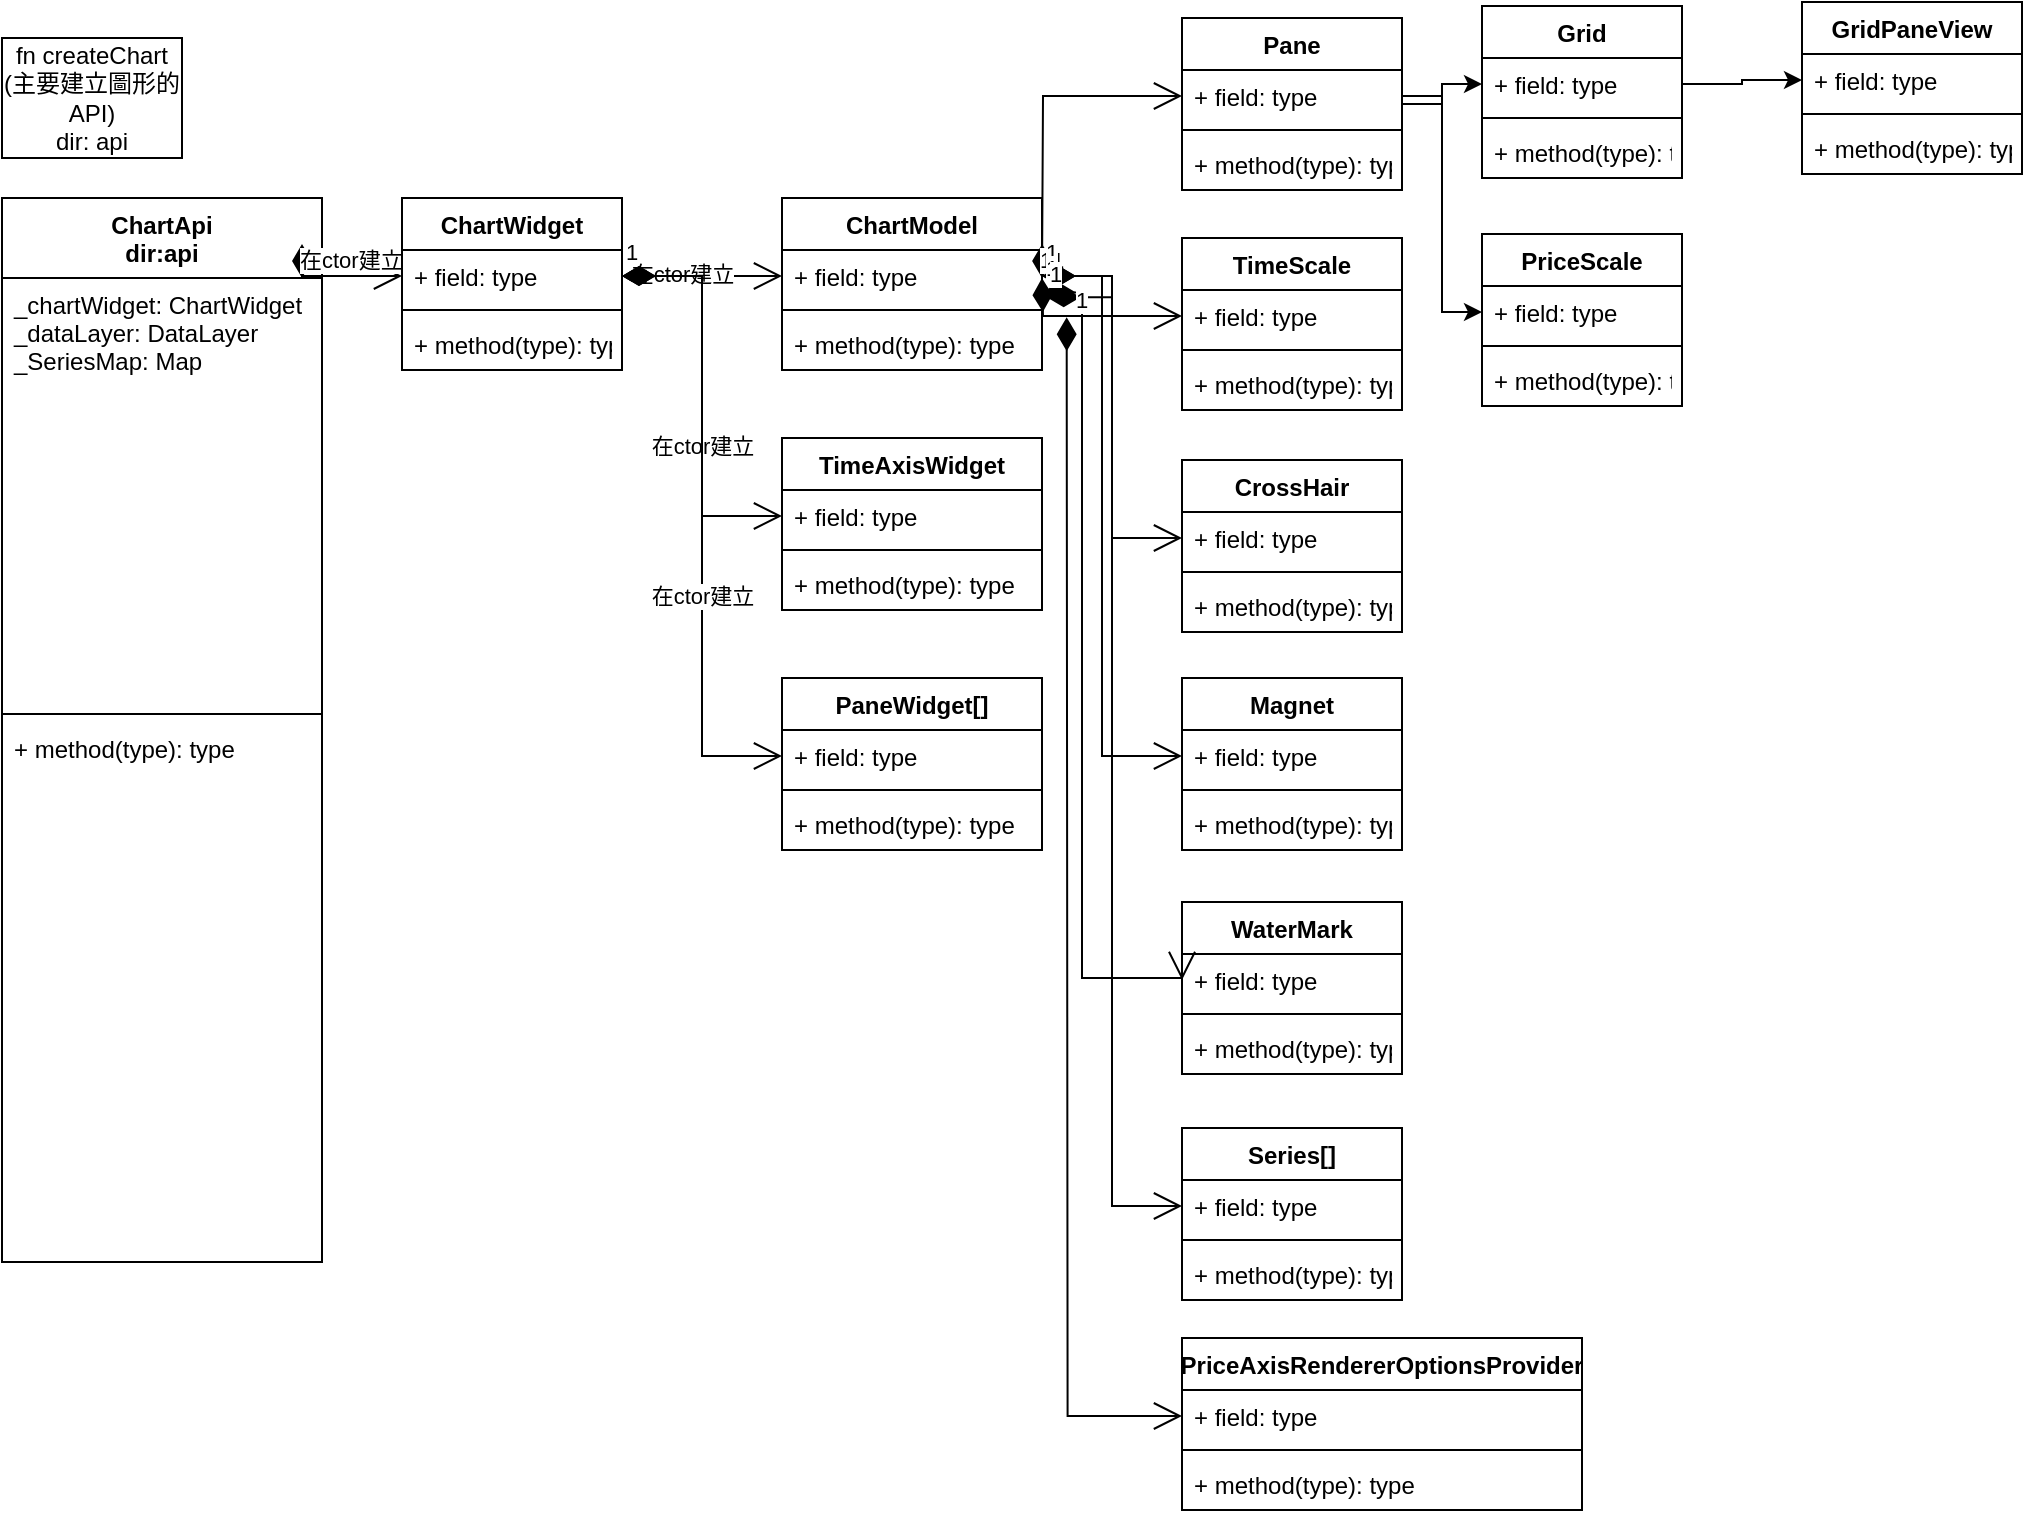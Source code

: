 <mxfile version="17.4.2" type="device"><diagram id="wX4hpLJuxKX2fFAmijnq" name="第1頁"><mxGraphModel dx="782" dy="539" grid="1" gridSize="10" guides="1" tooltips="1" connect="1" arrows="1" fold="1" page="1" pageScale="1" pageWidth="1169" pageHeight="827" math="0" shadow="0"><root><mxCell id="0"/><mxCell id="1" parent="0"/><mxCell id="rT1JqfNUoNxOcF4Sjbw8-1" value="fn createChart&lt;br&gt;(主要建立圖形的API)&lt;br&gt;dir: api" style="rounded=0;whiteSpace=wrap;html=1;" parent="1" vertex="1"><mxGeometry x="10" y="40" width="90" height="60" as="geometry"/></mxCell><mxCell id="rT1JqfNUoNxOcF4Sjbw8-2" value="ChartApi&#10;dir:api" style="swimlane;fontStyle=1;align=center;verticalAlign=top;childLayout=stackLayout;horizontal=1;startSize=40;horizontalStack=0;resizeParent=1;resizeParentMax=0;resizeLast=0;collapsible=1;marginBottom=0;" parent="1" vertex="1"><mxGeometry x="10" y="120" width="160" height="532" as="geometry"/></mxCell><mxCell id="rT1JqfNUoNxOcF4Sjbw8-13" value="在ctor建立" style="endArrow=open;html=1;endSize=12;startArrow=diamondThin;startSize=14;startFill=1;edgeStyle=orthogonalEdgeStyle;align=left;verticalAlign=bottom;rounded=0;entryX=0;entryY=0.5;entryDx=0;entryDy=0;" parent="rT1JqfNUoNxOcF4Sjbw8-2" target="rT1JqfNUoNxOcF4Sjbw8-7" edge="1"><mxGeometry x="-1" y="3" relative="1" as="geometry"><mxPoint x="150" y="40" as="sourcePoint"/><mxPoint x="310" y="40" as="targetPoint"/><Array as="points"><mxPoint x="150" y="39"/></Array></mxGeometry></mxCell><mxCell id="rT1JqfNUoNxOcF4Sjbw8-3" value="_chartWidget: ChartWidget&#10;_dataLayer: DataLayer&#10;_SeriesMap: Map" style="text;strokeColor=none;fillColor=none;align=left;verticalAlign=top;spacingLeft=4;spacingRight=4;overflow=hidden;rotatable=0;points=[[0,0.5],[1,0.5]];portConstraint=eastwest;" parent="rT1JqfNUoNxOcF4Sjbw8-2" vertex="1"><mxGeometry y="40" width="160" height="214" as="geometry"/></mxCell><mxCell id="rT1JqfNUoNxOcF4Sjbw8-4" value="" style="line;strokeWidth=1;fillColor=none;align=left;verticalAlign=middle;spacingTop=-1;spacingLeft=3;spacingRight=3;rotatable=0;labelPosition=right;points=[];portConstraint=eastwest;" parent="rT1JqfNUoNxOcF4Sjbw8-2" vertex="1"><mxGeometry y="254" width="160" height="8" as="geometry"/></mxCell><mxCell id="rT1JqfNUoNxOcF4Sjbw8-5" value="+ method(type): type" style="text;strokeColor=none;fillColor=none;align=left;verticalAlign=top;spacingLeft=4;spacingRight=4;overflow=hidden;rotatable=0;points=[[0,0.5],[1,0.5]];portConstraint=eastwest;" parent="rT1JqfNUoNxOcF4Sjbw8-2" vertex="1"><mxGeometry y="262" width="160" height="270" as="geometry"/></mxCell><mxCell id="rT1JqfNUoNxOcF4Sjbw8-6" value="ChartWidget" style="swimlane;fontStyle=1;align=center;verticalAlign=top;childLayout=stackLayout;horizontal=1;startSize=26;horizontalStack=0;resizeParent=1;resizeParentMax=0;resizeLast=0;collapsible=1;marginBottom=0;" parent="1" vertex="1"><mxGeometry x="210" y="120" width="110" height="86" as="geometry"/></mxCell><mxCell id="rT1JqfNUoNxOcF4Sjbw8-7" value="+ field: type" style="text;strokeColor=none;fillColor=none;align=left;verticalAlign=top;spacingLeft=4;spacingRight=4;overflow=hidden;rotatable=0;points=[[0,0.5],[1,0.5]];portConstraint=eastwest;" parent="rT1JqfNUoNxOcF4Sjbw8-6" vertex="1"><mxGeometry y="26" width="110" height="26" as="geometry"/></mxCell><mxCell id="rT1JqfNUoNxOcF4Sjbw8-8" value="" style="line;strokeWidth=1;fillColor=none;align=left;verticalAlign=middle;spacingTop=-1;spacingLeft=3;spacingRight=3;rotatable=0;labelPosition=right;points=[];portConstraint=eastwest;" parent="rT1JqfNUoNxOcF4Sjbw8-6" vertex="1"><mxGeometry y="52" width="110" height="8" as="geometry"/></mxCell><mxCell id="rT1JqfNUoNxOcF4Sjbw8-9" value="+ method(type): type" style="text;strokeColor=none;fillColor=none;align=left;verticalAlign=top;spacingLeft=4;spacingRight=4;overflow=hidden;rotatable=0;points=[[0,0.5],[1,0.5]];portConstraint=eastwest;" parent="rT1JqfNUoNxOcF4Sjbw8-6" vertex="1"><mxGeometry y="60" width="110" height="26" as="geometry"/></mxCell><mxCell id="rT1JqfNUoNxOcF4Sjbw8-15" value="ChartModel" style="swimlane;fontStyle=1;align=center;verticalAlign=top;childLayout=stackLayout;horizontal=1;startSize=26;horizontalStack=0;resizeParent=1;resizeParentMax=0;resizeLast=0;collapsible=1;marginBottom=0;" parent="1" vertex="1"><mxGeometry x="400" y="120" width="130" height="86" as="geometry"/></mxCell><mxCell id="rT1JqfNUoNxOcF4Sjbw8-16" value="+ field: type" style="text;strokeColor=none;fillColor=none;align=left;verticalAlign=top;spacingLeft=4;spacingRight=4;overflow=hidden;rotatable=0;points=[[0,0.5],[1,0.5]];portConstraint=eastwest;" parent="rT1JqfNUoNxOcF4Sjbw8-15" vertex="1"><mxGeometry y="26" width="130" height="26" as="geometry"/></mxCell><mxCell id="rT1JqfNUoNxOcF4Sjbw8-17" value="" style="line;strokeWidth=1;fillColor=none;align=left;verticalAlign=middle;spacingTop=-1;spacingLeft=3;spacingRight=3;rotatable=0;labelPosition=right;points=[];portConstraint=eastwest;" parent="rT1JqfNUoNxOcF4Sjbw8-15" vertex="1"><mxGeometry y="52" width="130" height="8" as="geometry"/></mxCell><mxCell id="rT1JqfNUoNxOcF4Sjbw8-18" value="+ method(type): type" style="text;strokeColor=none;fillColor=none;align=left;verticalAlign=top;spacingLeft=4;spacingRight=4;overflow=hidden;rotatable=0;points=[[0,0.5],[1,0.5]];portConstraint=eastwest;" parent="rT1JqfNUoNxOcF4Sjbw8-15" vertex="1"><mxGeometry y="60" width="130" height="26" as="geometry"/></mxCell><mxCell id="rT1JqfNUoNxOcF4Sjbw8-23" value="1" style="endArrow=open;html=1;endSize=12;startArrow=diamondThin;startSize=14;startFill=1;edgeStyle=orthogonalEdgeStyle;align=left;verticalAlign=bottom;rounded=0;exitX=1;exitY=0.5;exitDx=0;exitDy=0;" parent="1" source="rT1JqfNUoNxOcF4Sjbw8-7" target="rT1JqfNUoNxOcF4Sjbw8-16" edge="1"><mxGeometry x="-1" y="3" relative="1" as="geometry"><mxPoint x="300" y="300" as="sourcePoint"/><mxPoint x="400" y="159" as="targetPoint"/></mxGeometry></mxCell><mxCell id="rT1JqfNUoNxOcF4Sjbw8-24" value="在ctor建立" style="edgeLabel;html=1;align=center;verticalAlign=middle;resizable=0;points=[];" parent="rT1JqfNUoNxOcF4Sjbw8-23" vertex="1" connectable="0"><mxGeometry x="-0.255" y="1" relative="1" as="geometry"><mxPoint as="offset"/></mxGeometry></mxCell><mxCell id="rT1JqfNUoNxOcF4Sjbw8-25" value="TimeAxisWidget" style="swimlane;fontStyle=1;align=center;verticalAlign=top;childLayout=stackLayout;horizontal=1;startSize=26;horizontalStack=0;resizeParent=1;resizeParentMax=0;resizeLast=0;collapsible=1;marginBottom=0;" parent="1" vertex="1"><mxGeometry x="400" y="240" width="130" height="86" as="geometry"/></mxCell><mxCell id="rT1JqfNUoNxOcF4Sjbw8-26" value="+ field: type" style="text;strokeColor=none;fillColor=none;align=left;verticalAlign=top;spacingLeft=4;spacingRight=4;overflow=hidden;rotatable=0;points=[[0,0.5],[1,0.5]];portConstraint=eastwest;" parent="rT1JqfNUoNxOcF4Sjbw8-25" vertex="1"><mxGeometry y="26" width="130" height="26" as="geometry"/></mxCell><mxCell id="rT1JqfNUoNxOcF4Sjbw8-27" value="" style="line;strokeWidth=1;fillColor=none;align=left;verticalAlign=middle;spacingTop=-1;spacingLeft=3;spacingRight=3;rotatable=0;labelPosition=right;points=[];portConstraint=eastwest;" parent="rT1JqfNUoNxOcF4Sjbw8-25" vertex="1"><mxGeometry y="52" width="130" height="8" as="geometry"/></mxCell><mxCell id="rT1JqfNUoNxOcF4Sjbw8-28" value="+ method(type): type" style="text;strokeColor=none;fillColor=none;align=left;verticalAlign=top;spacingLeft=4;spacingRight=4;overflow=hidden;rotatable=0;points=[[0,0.5],[1,0.5]];portConstraint=eastwest;" parent="rT1JqfNUoNxOcF4Sjbw8-25" vertex="1"><mxGeometry y="60" width="130" height="26" as="geometry"/></mxCell><mxCell id="rT1JqfNUoNxOcF4Sjbw8-29" value="1" style="endArrow=open;html=1;endSize=12;startArrow=diamondThin;startSize=14;startFill=1;edgeStyle=orthogonalEdgeStyle;align=left;verticalAlign=bottom;rounded=0;entryX=0;entryY=0.5;entryDx=0;entryDy=0;exitX=1;exitY=0.5;exitDx=0;exitDy=0;" parent="1" source="rT1JqfNUoNxOcF4Sjbw8-7" target="rT1JqfNUoNxOcF4Sjbw8-26" edge="1"><mxGeometry x="-1" y="3" relative="1" as="geometry"><mxPoint x="250" y="290" as="sourcePoint"/><mxPoint x="410" y="290" as="targetPoint"/></mxGeometry></mxCell><mxCell id="rT1JqfNUoNxOcF4Sjbw8-30" value="在ctor建立" style="edgeLabel;html=1;align=center;verticalAlign=middle;resizable=0;points=[];" parent="rT1JqfNUoNxOcF4Sjbw8-29" vertex="1" connectable="0"><mxGeometry x="0.25" relative="1" as="geometry"><mxPoint as="offset"/></mxGeometry></mxCell><mxCell id="rT1JqfNUoNxOcF4Sjbw8-31" value="PaneWidget[]" style="swimlane;fontStyle=1;align=center;verticalAlign=top;childLayout=stackLayout;horizontal=1;startSize=26;horizontalStack=0;resizeParent=1;resizeParentMax=0;resizeLast=0;collapsible=1;marginBottom=0;" parent="1" vertex="1"><mxGeometry x="400" y="360" width="130" height="86" as="geometry"/></mxCell><mxCell id="rT1JqfNUoNxOcF4Sjbw8-32" value="+ field: type" style="text;strokeColor=none;fillColor=none;align=left;verticalAlign=top;spacingLeft=4;spacingRight=4;overflow=hidden;rotatable=0;points=[[0,0.5],[1,0.5]];portConstraint=eastwest;" parent="rT1JqfNUoNxOcF4Sjbw8-31" vertex="1"><mxGeometry y="26" width="130" height="26" as="geometry"/></mxCell><mxCell id="rT1JqfNUoNxOcF4Sjbw8-33" value="" style="line;strokeWidth=1;fillColor=none;align=left;verticalAlign=middle;spacingTop=-1;spacingLeft=3;spacingRight=3;rotatable=0;labelPosition=right;points=[];portConstraint=eastwest;" parent="rT1JqfNUoNxOcF4Sjbw8-31" vertex="1"><mxGeometry y="52" width="130" height="8" as="geometry"/></mxCell><mxCell id="rT1JqfNUoNxOcF4Sjbw8-34" value="+ method(type): type" style="text;strokeColor=none;fillColor=none;align=left;verticalAlign=top;spacingLeft=4;spacingRight=4;overflow=hidden;rotatable=0;points=[[0,0.5],[1,0.5]];portConstraint=eastwest;" parent="rT1JqfNUoNxOcF4Sjbw8-31" vertex="1"><mxGeometry y="60" width="130" height="26" as="geometry"/></mxCell><mxCell id="rT1JqfNUoNxOcF4Sjbw8-36" value="1" style="endArrow=open;html=1;endSize=12;startArrow=diamondThin;startSize=14;startFill=1;edgeStyle=orthogonalEdgeStyle;align=left;verticalAlign=bottom;rounded=0;entryX=0;entryY=0.5;entryDx=0;entryDy=0;exitX=1;exitY=0.5;exitDx=0;exitDy=0;" parent="1" source="rT1JqfNUoNxOcF4Sjbw8-7" target="rT1JqfNUoNxOcF4Sjbw8-32" edge="1"><mxGeometry x="-1" y="3" relative="1" as="geometry"><mxPoint x="330" y="169" as="sourcePoint"/><mxPoint x="410" y="289" as="targetPoint"/></mxGeometry></mxCell><mxCell id="rT1JqfNUoNxOcF4Sjbw8-37" value="在ctor建立" style="edgeLabel;html=1;align=center;verticalAlign=middle;resizable=0;points=[];" parent="rT1JqfNUoNxOcF4Sjbw8-36" vertex="1" connectable="0"><mxGeometry x="0.25" relative="1" as="geometry"><mxPoint as="offset"/></mxGeometry></mxCell><mxCell id="9ZNfrQ0aLIM0Vaa7rrY8-13" style="edgeStyle=orthogonalEdgeStyle;rounded=0;orthogonalLoop=1;jettySize=auto;html=1;entryX=0;entryY=0.5;entryDx=0;entryDy=0;" parent="1" source="k23YChKRUYtq7z4PRbTY-1" target="9ZNfrQ0aLIM0Vaa7rrY8-8" edge="1"><mxGeometry relative="1" as="geometry"/></mxCell><mxCell id="k23YChKRUYtq7z4PRbTY-1" value="Pane" style="swimlane;fontStyle=1;align=center;verticalAlign=top;childLayout=stackLayout;horizontal=1;startSize=26;horizontalStack=0;resizeParent=1;resizeParentMax=0;resizeLast=0;collapsible=1;marginBottom=0;" parent="1" vertex="1"><mxGeometry x="600" y="30" width="110" height="86" as="geometry"/></mxCell><mxCell id="k23YChKRUYtq7z4PRbTY-2" value="+ field: type" style="text;strokeColor=none;fillColor=none;align=left;verticalAlign=top;spacingLeft=4;spacingRight=4;overflow=hidden;rotatable=0;points=[[0,0.5],[1,0.5]];portConstraint=eastwest;" parent="k23YChKRUYtq7z4PRbTY-1" vertex="1"><mxGeometry y="26" width="110" height="26" as="geometry"/></mxCell><mxCell id="k23YChKRUYtq7z4PRbTY-3" value="" style="line;strokeWidth=1;fillColor=none;align=left;verticalAlign=middle;spacingTop=-1;spacingLeft=3;spacingRight=3;rotatable=0;labelPosition=right;points=[];portConstraint=eastwest;" parent="k23YChKRUYtq7z4PRbTY-1" vertex="1"><mxGeometry y="52" width="110" height="8" as="geometry"/></mxCell><mxCell id="k23YChKRUYtq7z4PRbTY-4" value="+ method(type): type" style="text;strokeColor=none;fillColor=none;align=left;verticalAlign=top;spacingLeft=4;spacingRight=4;overflow=hidden;rotatable=0;points=[[0,0.5],[1,0.5]];portConstraint=eastwest;" parent="k23YChKRUYtq7z4PRbTY-1" vertex="1"><mxGeometry y="60" width="110" height="26" as="geometry"/></mxCell><mxCell id="k23YChKRUYtq7z4PRbTY-5" value="TimeScale" style="swimlane;fontStyle=1;align=center;verticalAlign=top;childLayout=stackLayout;horizontal=1;startSize=26;horizontalStack=0;resizeParent=1;resizeParentMax=0;resizeLast=0;collapsible=1;marginBottom=0;" parent="1" vertex="1"><mxGeometry x="600" y="140" width="110" height="86" as="geometry"/></mxCell><mxCell id="k23YChKRUYtq7z4PRbTY-23" value="1" style="endArrow=open;html=1;endSize=12;startArrow=diamondThin;startSize=14;startFill=1;edgeStyle=orthogonalEdgeStyle;align=left;verticalAlign=bottom;rounded=0;entryX=0;entryY=0.5;entryDx=0;entryDy=0;" parent="k23YChKRUYtq7z4PRbTY-5" target="k23YChKRUYtq7z4PRbTY-6" edge="1"><mxGeometry x="-1" y="3" relative="1" as="geometry"><mxPoint x="-70" y="20" as="sourcePoint"/><mxPoint x="90" y="26" as="targetPoint"/></mxGeometry></mxCell><mxCell id="k23YChKRUYtq7z4PRbTY-6" value="+ field: type" style="text;strokeColor=none;fillColor=none;align=left;verticalAlign=top;spacingLeft=4;spacingRight=4;overflow=hidden;rotatable=0;points=[[0,0.5],[1,0.5]];portConstraint=eastwest;" parent="k23YChKRUYtq7z4PRbTY-5" vertex="1"><mxGeometry y="26" width="110" height="26" as="geometry"/></mxCell><mxCell id="k23YChKRUYtq7z4PRbTY-7" value="" style="line;strokeWidth=1;fillColor=none;align=left;verticalAlign=middle;spacingTop=-1;spacingLeft=3;spacingRight=3;rotatable=0;labelPosition=right;points=[];portConstraint=eastwest;" parent="k23YChKRUYtq7z4PRbTY-5" vertex="1"><mxGeometry y="52" width="110" height="8" as="geometry"/></mxCell><mxCell id="k23YChKRUYtq7z4PRbTY-8" value="+ method(type): type" style="text;strokeColor=none;fillColor=none;align=left;verticalAlign=top;spacingLeft=4;spacingRight=4;overflow=hidden;rotatable=0;points=[[0,0.5],[1,0.5]];portConstraint=eastwest;" parent="k23YChKRUYtq7z4PRbTY-5" vertex="1"><mxGeometry y="60" width="110" height="26" as="geometry"/></mxCell><mxCell id="k23YChKRUYtq7z4PRbTY-9" value="CrossHair" style="swimlane;fontStyle=1;align=center;verticalAlign=top;childLayout=stackLayout;horizontal=1;startSize=26;horizontalStack=0;resizeParent=1;resizeParentMax=0;resizeLast=0;collapsible=1;marginBottom=0;" parent="1" vertex="1"><mxGeometry x="600" y="251" width="110" height="86" as="geometry"/></mxCell><mxCell id="k23YChKRUYtq7z4PRbTY-10" value="+ field: type" style="text;strokeColor=none;fillColor=none;align=left;verticalAlign=top;spacingLeft=4;spacingRight=4;overflow=hidden;rotatable=0;points=[[0,0.5],[1,0.5]];portConstraint=eastwest;" parent="k23YChKRUYtq7z4PRbTY-9" vertex="1"><mxGeometry y="26" width="110" height="26" as="geometry"/></mxCell><mxCell id="k23YChKRUYtq7z4PRbTY-11" value="" style="line;strokeWidth=1;fillColor=none;align=left;verticalAlign=middle;spacingTop=-1;spacingLeft=3;spacingRight=3;rotatable=0;labelPosition=right;points=[];portConstraint=eastwest;" parent="k23YChKRUYtq7z4PRbTY-9" vertex="1"><mxGeometry y="52" width="110" height="8" as="geometry"/></mxCell><mxCell id="k23YChKRUYtq7z4PRbTY-12" value="+ method(type): type" style="text;strokeColor=none;fillColor=none;align=left;verticalAlign=top;spacingLeft=4;spacingRight=4;overflow=hidden;rotatable=0;points=[[0,0.5],[1,0.5]];portConstraint=eastwest;" parent="k23YChKRUYtq7z4PRbTY-9" vertex="1"><mxGeometry y="60" width="110" height="26" as="geometry"/></mxCell><mxCell id="k23YChKRUYtq7z4PRbTY-13" value="Magnet" style="swimlane;fontStyle=1;align=center;verticalAlign=top;childLayout=stackLayout;horizontal=1;startSize=26;horizontalStack=0;resizeParent=1;resizeParentMax=0;resizeLast=0;collapsible=1;marginBottom=0;" parent="1" vertex="1"><mxGeometry x="600" y="360" width="110" height="86" as="geometry"/></mxCell><mxCell id="k23YChKRUYtq7z4PRbTY-14" value="+ field: type" style="text;strokeColor=none;fillColor=none;align=left;verticalAlign=top;spacingLeft=4;spacingRight=4;overflow=hidden;rotatable=0;points=[[0,0.5],[1,0.5]];portConstraint=eastwest;" parent="k23YChKRUYtq7z4PRbTY-13" vertex="1"><mxGeometry y="26" width="110" height="26" as="geometry"/></mxCell><mxCell id="k23YChKRUYtq7z4PRbTY-15" value="" style="line;strokeWidth=1;fillColor=none;align=left;verticalAlign=middle;spacingTop=-1;spacingLeft=3;spacingRight=3;rotatable=0;labelPosition=right;points=[];portConstraint=eastwest;" parent="k23YChKRUYtq7z4PRbTY-13" vertex="1"><mxGeometry y="52" width="110" height="8" as="geometry"/></mxCell><mxCell id="k23YChKRUYtq7z4PRbTY-16" value="+ method(type): type" style="text;strokeColor=none;fillColor=none;align=left;verticalAlign=top;spacingLeft=4;spacingRight=4;overflow=hidden;rotatable=0;points=[[0,0.5],[1,0.5]];portConstraint=eastwest;" parent="k23YChKRUYtq7z4PRbTY-13" vertex="1"><mxGeometry y="60" width="110" height="26" as="geometry"/></mxCell><mxCell id="k23YChKRUYtq7z4PRbTY-17" value="WaterMark" style="swimlane;fontStyle=1;align=center;verticalAlign=top;childLayout=stackLayout;horizontal=1;startSize=26;horizontalStack=0;resizeParent=1;resizeParentMax=0;resizeLast=0;collapsible=1;marginBottom=0;" parent="1" vertex="1"><mxGeometry x="600" y="472" width="110" height="86" as="geometry"/></mxCell><mxCell id="k23YChKRUYtq7z4PRbTY-18" value="+ field: type" style="text;strokeColor=none;fillColor=none;align=left;verticalAlign=top;spacingLeft=4;spacingRight=4;overflow=hidden;rotatable=0;points=[[0,0.5],[1,0.5]];portConstraint=eastwest;" parent="k23YChKRUYtq7z4PRbTY-17" vertex="1"><mxGeometry y="26" width="110" height="26" as="geometry"/></mxCell><mxCell id="k23YChKRUYtq7z4PRbTY-19" value="" style="line;strokeWidth=1;fillColor=none;align=left;verticalAlign=middle;spacingTop=-1;spacingLeft=3;spacingRight=3;rotatable=0;labelPosition=right;points=[];portConstraint=eastwest;" parent="k23YChKRUYtq7z4PRbTY-17" vertex="1"><mxGeometry y="52" width="110" height="8" as="geometry"/></mxCell><mxCell id="k23YChKRUYtq7z4PRbTY-20" value="+ method(type): type" style="text;strokeColor=none;fillColor=none;align=left;verticalAlign=top;spacingLeft=4;spacingRight=4;overflow=hidden;rotatable=0;points=[[0,0.5],[1,0.5]];portConstraint=eastwest;" parent="k23YChKRUYtq7z4PRbTY-17" vertex="1"><mxGeometry y="60" width="110" height="26" as="geometry"/></mxCell><mxCell id="k23YChKRUYtq7z4PRbTY-22" value="1" style="endArrow=open;html=1;endSize=12;startArrow=diamondThin;startSize=14;startFill=1;edgeStyle=orthogonalEdgeStyle;align=left;verticalAlign=bottom;rounded=0;entryX=0;entryY=0.5;entryDx=0;entryDy=0;" parent="1" target="k23YChKRUYtq7z4PRbTY-2" edge="1"><mxGeometry x="-1" y="3" relative="1" as="geometry"><mxPoint x="530" y="160" as="sourcePoint"/><mxPoint x="690" y="160" as="targetPoint"/></mxGeometry></mxCell><mxCell id="k23YChKRUYtq7z4PRbTY-24" value="1" style="endArrow=open;html=1;endSize=12;startArrow=diamondThin;startSize=14;startFill=1;edgeStyle=orthogonalEdgeStyle;align=left;verticalAlign=bottom;rounded=0;entryX=0;entryY=0.5;entryDx=0;entryDy=0;" parent="1" source="rT1JqfNUoNxOcF4Sjbw8-16" target="k23YChKRUYtq7z4PRbTY-10" edge="1"><mxGeometry x="-1" y="3" relative="1" as="geometry"><mxPoint x="550" y="210" as="sourcePoint"/><mxPoint x="710" y="210" as="targetPoint"/></mxGeometry></mxCell><mxCell id="k23YChKRUYtq7z4PRbTY-25" value="1" style="endArrow=open;html=1;endSize=12;startArrow=diamondThin;startSize=14;startFill=1;edgeStyle=orthogonalEdgeStyle;align=left;verticalAlign=bottom;rounded=0;exitX=1;exitY=0.5;exitDx=0;exitDy=0;entryX=0;entryY=0.5;entryDx=0;entryDy=0;" parent="1" source="rT1JqfNUoNxOcF4Sjbw8-16" target="k23YChKRUYtq7z4PRbTY-14" edge="1"><mxGeometry x="-1" y="3" relative="1" as="geometry"><mxPoint x="510" y="480" as="sourcePoint"/><mxPoint x="670" y="480" as="targetPoint"/><Array as="points"><mxPoint x="560" y="159"/><mxPoint x="560" y="399"/></Array></mxGeometry></mxCell><mxCell id="k23YChKRUYtq7z4PRbTY-26" value="1" style="endArrow=open;html=1;endSize=12;startArrow=diamondThin;startSize=14;startFill=1;edgeStyle=orthogonalEdgeStyle;align=left;verticalAlign=bottom;rounded=0;exitX=1;exitY=0.815;exitDx=0;exitDy=0;exitPerimeter=0;entryX=0;entryY=0.5;entryDx=0;entryDy=0;" parent="1" source="rT1JqfNUoNxOcF4Sjbw8-16" target="k23YChKRUYtq7z4PRbTY-18" edge="1"><mxGeometry x="-1" y="3" relative="1" as="geometry"><mxPoint x="500" y="520" as="sourcePoint"/><mxPoint x="590" y="510" as="targetPoint"/><Array as="points"><mxPoint x="550" y="167"/><mxPoint x="550" y="510"/></Array></mxGeometry></mxCell><mxCell id="k23YChKRUYtq7z4PRbTY-27" value="Series[]" style="swimlane;fontStyle=1;align=center;verticalAlign=top;childLayout=stackLayout;horizontal=1;startSize=26;horizontalStack=0;resizeParent=1;resizeParentMax=0;resizeLast=0;collapsible=1;marginBottom=0;" parent="1" vertex="1"><mxGeometry x="600" y="585" width="110" height="86" as="geometry"/></mxCell><mxCell id="k23YChKRUYtq7z4PRbTY-28" value="+ field: type" style="text;strokeColor=none;fillColor=none;align=left;verticalAlign=top;spacingLeft=4;spacingRight=4;overflow=hidden;rotatable=0;points=[[0,0.5],[1,0.5]];portConstraint=eastwest;" parent="k23YChKRUYtq7z4PRbTY-27" vertex="1"><mxGeometry y="26" width="110" height="26" as="geometry"/></mxCell><mxCell id="k23YChKRUYtq7z4PRbTY-29" value="" style="line;strokeWidth=1;fillColor=none;align=left;verticalAlign=middle;spacingTop=-1;spacingLeft=3;spacingRight=3;rotatable=0;labelPosition=right;points=[];portConstraint=eastwest;" parent="k23YChKRUYtq7z4PRbTY-27" vertex="1"><mxGeometry y="52" width="110" height="8" as="geometry"/></mxCell><mxCell id="k23YChKRUYtq7z4PRbTY-30" value="+ method(type): type" style="text;strokeColor=none;fillColor=none;align=left;verticalAlign=top;spacingLeft=4;spacingRight=4;overflow=hidden;rotatable=0;points=[[0,0.5],[1,0.5]];portConstraint=eastwest;" parent="k23YChKRUYtq7z4PRbTY-27" vertex="1"><mxGeometry y="60" width="110" height="26" as="geometry"/></mxCell><mxCell id="k23YChKRUYtq7z4PRbTY-31" value="1" style="endArrow=open;html=1;endSize=12;startArrow=diamondThin;startSize=14;startFill=1;edgeStyle=orthogonalEdgeStyle;align=left;verticalAlign=bottom;rounded=0;exitX=1.018;exitY=0.908;exitDx=0;exitDy=0;exitPerimeter=0;entryX=0;entryY=0.5;entryDx=0;entryDy=0;" parent="1" source="rT1JqfNUoNxOcF4Sjbw8-16" target="k23YChKRUYtq7z4PRbTY-28" edge="1"><mxGeometry x="-1" y="3" relative="1" as="geometry"><mxPoint x="460" y="640" as="sourcePoint"/><mxPoint x="620" y="640" as="targetPoint"/></mxGeometry></mxCell><mxCell id="9ZNfrQ0aLIM0Vaa7rrY8-1" value="PriceAxisRendererOptionsProvider" style="swimlane;fontStyle=1;align=center;verticalAlign=top;childLayout=stackLayout;horizontal=1;startSize=26;horizontalStack=0;resizeParent=1;resizeParentMax=0;resizeLast=0;collapsible=1;marginBottom=0;" parent="1" vertex="1"><mxGeometry x="600" y="690" width="200" height="86" as="geometry"/></mxCell><mxCell id="9ZNfrQ0aLIM0Vaa7rrY8-2" value="+ field: type" style="text;strokeColor=none;fillColor=none;align=left;verticalAlign=top;spacingLeft=4;spacingRight=4;overflow=hidden;rotatable=0;points=[[0,0.5],[1,0.5]];portConstraint=eastwest;" parent="9ZNfrQ0aLIM0Vaa7rrY8-1" vertex="1"><mxGeometry y="26" width="200" height="26" as="geometry"/></mxCell><mxCell id="9ZNfrQ0aLIM0Vaa7rrY8-3" value="" style="line;strokeWidth=1;fillColor=none;align=left;verticalAlign=middle;spacingTop=-1;spacingLeft=3;spacingRight=3;rotatable=0;labelPosition=right;points=[];portConstraint=eastwest;" parent="9ZNfrQ0aLIM0Vaa7rrY8-1" vertex="1"><mxGeometry y="52" width="200" height="8" as="geometry"/></mxCell><mxCell id="9ZNfrQ0aLIM0Vaa7rrY8-4" value="+ method(type): type" style="text;strokeColor=none;fillColor=none;align=left;verticalAlign=top;spacingLeft=4;spacingRight=4;overflow=hidden;rotatable=0;points=[[0,0.5],[1,0.5]];portConstraint=eastwest;" parent="9ZNfrQ0aLIM0Vaa7rrY8-1" vertex="1"><mxGeometry y="60" width="200" height="26" as="geometry"/></mxCell><mxCell id="9ZNfrQ0aLIM0Vaa7rrY8-6" value="1" style="endArrow=open;html=1;endSize=12;startArrow=diamondThin;startSize=14;startFill=1;edgeStyle=orthogonalEdgeStyle;align=left;verticalAlign=bottom;rounded=0;exitX=1.018;exitY=0.908;exitDx=0;exitDy=0;exitPerimeter=0;entryX=0;entryY=0.5;entryDx=0;entryDy=0;" parent="1" target="9ZNfrQ0aLIM0Vaa7rrY8-2" edge="1"><mxGeometry x="-1" y="3" relative="1" as="geometry"><mxPoint x="542.34" y="179.608" as="sourcePoint"/><mxPoint x="610" y="634" as="targetPoint"/></mxGeometry></mxCell><mxCell id="9ZNfrQ0aLIM0Vaa7rrY8-7" value="Grid" style="swimlane;fontStyle=1;align=center;verticalAlign=top;childLayout=stackLayout;horizontal=1;startSize=26;horizontalStack=0;resizeParent=1;resizeParentMax=0;resizeLast=0;collapsible=1;marginBottom=0;" parent="1" vertex="1"><mxGeometry x="750" y="24" width="100" height="86" as="geometry"/></mxCell><mxCell id="9ZNfrQ0aLIM0Vaa7rrY8-8" value="+ field: type" style="text;strokeColor=none;fillColor=none;align=left;verticalAlign=top;spacingLeft=4;spacingRight=4;overflow=hidden;rotatable=0;points=[[0,0.5],[1,0.5]];portConstraint=eastwest;" parent="9ZNfrQ0aLIM0Vaa7rrY8-7" vertex="1"><mxGeometry y="26" width="100" height="26" as="geometry"/></mxCell><mxCell id="9ZNfrQ0aLIM0Vaa7rrY8-9" value="" style="line;strokeWidth=1;fillColor=none;align=left;verticalAlign=middle;spacingTop=-1;spacingLeft=3;spacingRight=3;rotatable=0;labelPosition=right;points=[];portConstraint=eastwest;" parent="9ZNfrQ0aLIM0Vaa7rrY8-7" vertex="1"><mxGeometry y="52" width="100" height="8" as="geometry"/></mxCell><mxCell id="9ZNfrQ0aLIM0Vaa7rrY8-10" value="+ method(type): type" style="text;strokeColor=none;fillColor=none;align=left;verticalAlign=top;spacingLeft=4;spacingRight=4;overflow=hidden;rotatable=0;points=[[0,0.5],[1,0.5]];portConstraint=eastwest;" parent="9ZNfrQ0aLIM0Vaa7rrY8-7" vertex="1"><mxGeometry y="60" width="100" height="26" as="geometry"/></mxCell><mxCell id="9ZNfrQ0aLIM0Vaa7rrY8-14" value="GridPaneView" style="swimlane;fontStyle=1;align=center;verticalAlign=top;childLayout=stackLayout;horizontal=1;startSize=26;horizontalStack=0;resizeParent=1;resizeParentMax=0;resizeLast=0;collapsible=1;marginBottom=0;" parent="1" vertex="1"><mxGeometry x="910" y="22" width="110" height="86" as="geometry"/></mxCell><mxCell id="9ZNfrQ0aLIM0Vaa7rrY8-15" value="+ field: type" style="text;strokeColor=none;fillColor=none;align=left;verticalAlign=top;spacingLeft=4;spacingRight=4;overflow=hidden;rotatable=0;points=[[0,0.5],[1,0.5]];portConstraint=eastwest;" parent="9ZNfrQ0aLIM0Vaa7rrY8-14" vertex="1"><mxGeometry y="26" width="110" height="26" as="geometry"/></mxCell><mxCell id="9ZNfrQ0aLIM0Vaa7rrY8-16" value="" style="line;strokeWidth=1;fillColor=none;align=left;verticalAlign=middle;spacingTop=-1;spacingLeft=3;spacingRight=3;rotatable=0;labelPosition=right;points=[];portConstraint=eastwest;" parent="9ZNfrQ0aLIM0Vaa7rrY8-14" vertex="1"><mxGeometry y="52" width="110" height="8" as="geometry"/></mxCell><mxCell id="9ZNfrQ0aLIM0Vaa7rrY8-17" value="+ method(type): type" style="text;strokeColor=none;fillColor=none;align=left;verticalAlign=top;spacingLeft=4;spacingRight=4;overflow=hidden;rotatable=0;points=[[0,0.5],[1,0.5]];portConstraint=eastwest;" parent="9ZNfrQ0aLIM0Vaa7rrY8-14" vertex="1"><mxGeometry y="60" width="110" height="26" as="geometry"/></mxCell><mxCell id="9ZNfrQ0aLIM0Vaa7rrY8-18" style="edgeStyle=orthogonalEdgeStyle;rounded=0;orthogonalLoop=1;jettySize=auto;html=1;exitX=1;exitY=0.5;exitDx=0;exitDy=0;" parent="1" source="9ZNfrQ0aLIM0Vaa7rrY8-8" target="9ZNfrQ0aLIM0Vaa7rrY8-15" edge="1"><mxGeometry relative="1" as="geometry"/></mxCell><mxCell id="K0tDXF3xyoU0IcBj58wE-1" value="PriceScale" style="swimlane;fontStyle=1;align=center;verticalAlign=top;childLayout=stackLayout;horizontal=1;startSize=26;horizontalStack=0;resizeParent=1;resizeParentMax=0;resizeLast=0;collapsible=1;marginBottom=0;" vertex="1" parent="1"><mxGeometry x="750" y="138" width="100" height="86" as="geometry"/></mxCell><mxCell id="K0tDXF3xyoU0IcBj58wE-2" value="+ field: type" style="text;strokeColor=none;fillColor=none;align=left;verticalAlign=top;spacingLeft=4;spacingRight=4;overflow=hidden;rotatable=0;points=[[0,0.5],[1,0.5]];portConstraint=eastwest;" vertex="1" parent="K0tDXF3xyoU0IcBj58wE-1"><mxGeometry y="26" width="100" height="26" as="geometry"/></mxCell><mxCell id="K0tDXF3xyoU0IcBj58wE-3" value="" style="line;strokeWidth=1;fillColor=none;align=left;verticalAlign=middle;spacingTop=-1;spacingLeft=3;spacingRight=3;rotatable=0;labelPosition=right;points=[];portConstraint=eastwest;" vertex="1" parent="K0tDXF3xyoU0IcBj58wE-1"><mxGeometry y="52" width="100" height="8" as="geometry"/></mxCell><mxCell id="K0tDXF3xyoU0IcBj58wE-4" value="+ method(type): type" style="text;strokeColor=none;fillColor=none;align=left;verticalAlign=top;spacingLeft=4;spacingRight=4;overflow=hidden;rotatable=0;points=[[0,0.5],[1,0.5]];portConstraint=eastwest;" vertex="1" parent="K0tDXF3xyoU0IcBj58wE-1"><mxGeometry y="60" width="100" height="26" as="geometry"/></mxCell><mxCell id="K0tDXF3xyoU0IcBj58wE-6" style="edgeStyle=orthogonalEdgeStyle;rounded=0;orthogonalLoop=1;jettySize=auto;html=1;exitX=1;exitY=0.5;exitDx=0;exitDy=0;entryX=0;entryY=0.5;entryDx=0;entryDy=0;" edge="1" parent="1" source="k23YChKRUYtq7z4PRbTY-2" target="K0tDXF3xyoU0IcBj58wE-2"><mxGeometry relative="1" as="geometry"/></mxCell></root></mxGraphModel></diagram></mxfile>